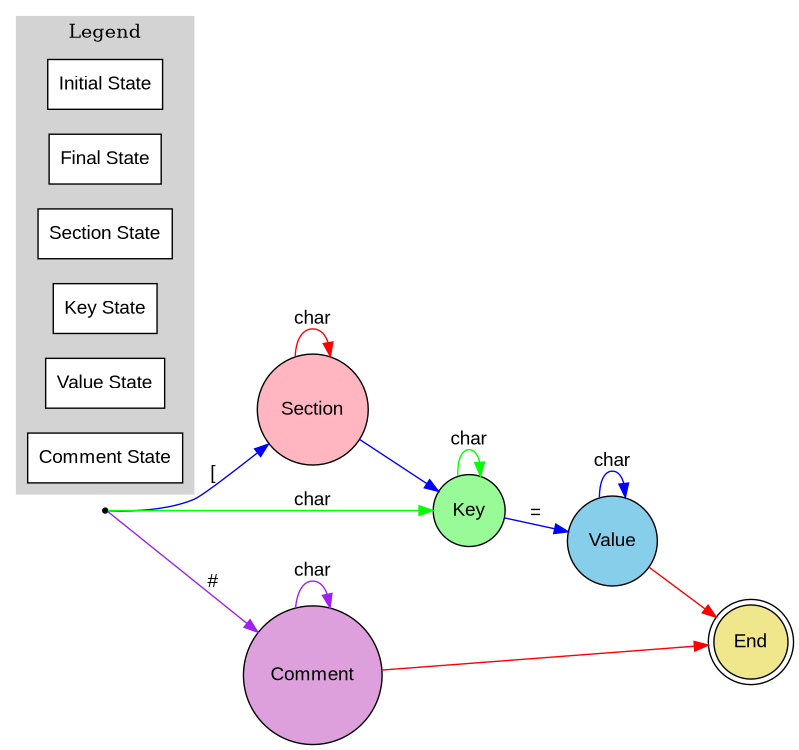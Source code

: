 digraph TOMLParser {
    // Graph settings
    rankdir=LR;
    size="8,5";
    node [shape=circle, style=filled, fillcolor=lightblue, fontname="Arial"];
    edge [fontname="Arial"];

    // States
    Start [shape=point, fillcolor=black];
    Section [label="Section", fillcolor="#FFB6C1"];
    Key [label="Key", fillcolor="#98FB98"];
    Value [label="Value", fillcolor="#87CEEB"];
    Comment [label="Comment", fillcolor="#DDA0DD"];
    End [shape=doublecircle, fillcolor="#F0E68C"];

    // Transitions
    Start -> Section [label="[", color=blue];
    Start -> Key [label="char", color=green];
    Start -> Comment [label="#", color=purple];

    Section -> Section [label="char", color=red];
    Section -> Key [label="\n", color=blue];

    Key -> Key [label="char", color=green];
    Key -> Value [label="=", color=blue];

    Value -> Value [label="char", color=blue];
    Value -> End [label="\n", color=red];

    Comment -> Comment [label="char", color=purple];
    Comment -> End [label="\n", color=red];

    // Legend
    subgraph cluster_legend {
        label="Legend";
        style=filled;
        color=lightgrey;
        node [shape=box, style=filled, fillcolor=white];
        edge [style=invis];
        legend1 [label="Initial State"];
        legend2 [label="Final State"];
        legend3 [label="Section State"];
        legend4 [label="Key State"];
        legend5 [label="Value State"];
        legend6 [label="Comment State"];
    }
}
